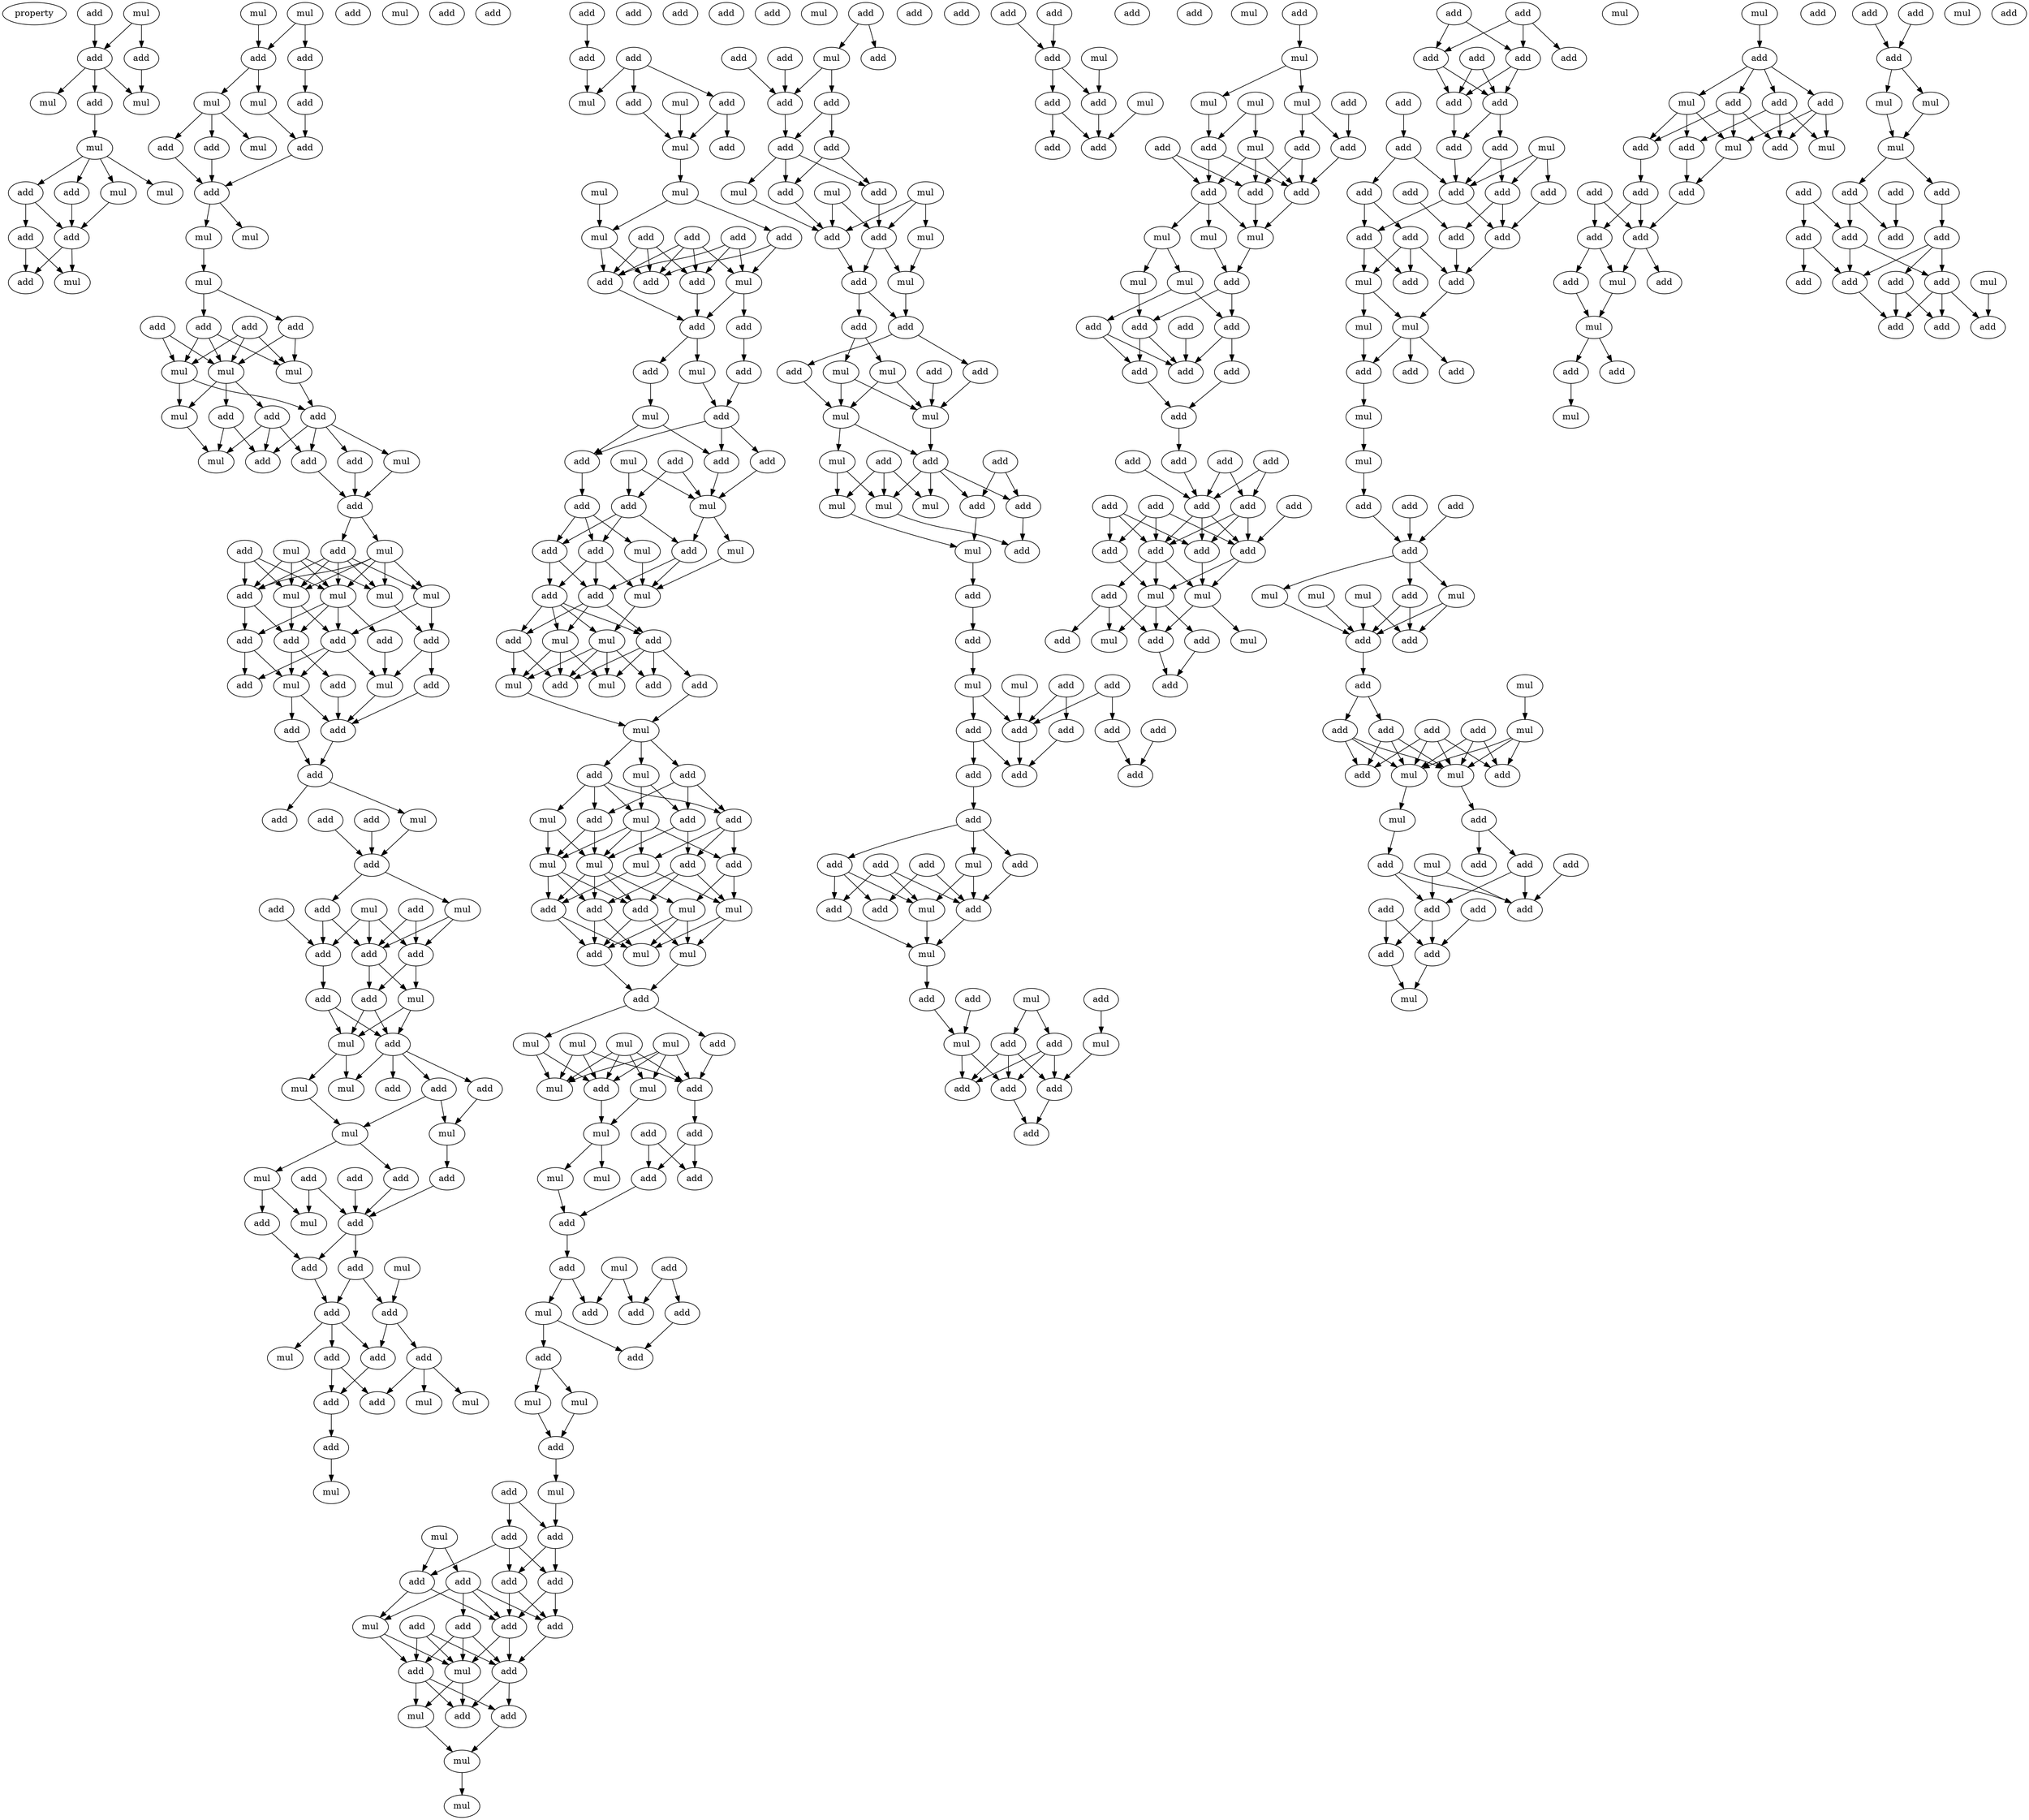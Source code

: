 digraph {
    node [fontcolor=black]
    property [mul=2,lf=1.0]
    0 [ label = add ];
    1 [ label = mul ];
    2 [ label = add ];
    3 [ label = add ];
    4 [ label = add ];
    5 [ label = mul ];
    6 [ label = mul ];
    7 [ label = mul ];
    8 [ label = add ];
    9 [ label = add ];
    10 [ label = mul ];
    11 [ label = mul ];
    12 [ label = add ];
    13 [ label = add ];
    14 [ label = add ];
    15 [ label = mul ];
    16 [ label = mul ];
    17 [ label = mul ];
    18 [ label = add ];
    19 [ label = add ];
    20 [ label = add ];
    21 [ label = mul ];
    22 [ label = mul ];
    23 [ label = add ];
    24 [ label = add ];
    25 [ label = add ];
    26 [ label = mul ];
    27 [ label = add ];
    28 [ label = add ];
    29 [ label = mul ];
    30 [ label = mul ];
    31 [ label = mul ];
    32 [ label = add ];
    33 [ label = mul ];
    34 [ label = add ];
    35 [ label = add ];
    36 [ label = add ];
    37 [ label = add ];
    38 [ label = mul ];
    39 [ label = mul ];
    40 [ label = mul ];
    41 [ label = add ];
    42 [ label = mul ];
    43 [ label = add ];
    44 [ label = add ];
    45 [ label = add ];
    46 [ label = add ];
    47 [ label = mul ];
    48 [ label = mul ];
    49 [ label = add ];
    50 [ label = add ];
    51 [ label = mul ];
    52 [ label = mul ];
    53 [ label = add ];
    54 [ label = add ];
    55 [ label = mul ];
    56 [ label = mul ];
    57 [ label = mul ];
    58 [ label = mul ];
    59 [ label = add ];
    60 [ label = add ];
    61 [ label = add ];
    62 [ label = add ];
    63 [ label = add ];
    64 [ label = add ];
    65 [ label = add ];
    66 [ label = mul ];
    67 [ label = add ];
    68 [ label = mul ];
    69 [ label = add ];
    70 [ label = add ];
    71 [ label = add ];
    72 [ label = add ];
    73 [ label = add ];
    74 [ label = add ];
    75 [ label = mul ];
    76 [ label = add ];
    77 [ label = add ];
    78 [ label = add ];
    79 [ label = mul ];
    80 [ label = add ];
    81 [ label = mul ];
    82 [ label = add ];
    83 [ label = add ];
    84 [ label = add ];
    85 [ label = add ];
    86 [ label = add ];
    87 [ label = add ];
    88 [ label = mul ];
    89 [ label = add ];
    90 [ label = mul ];
    91 [ label = add ];
    92 [ label = mul ];
    93 [ label = add ];
    94 [ label = mul ];
    95 [ label = add ];
    96 [ label = add ];
    97 [ label = mul ];
    98 [ label = mul ];
    99 [ label = mul ];
    100 [ label = add ];
    101 [ label = add ];
    102 [ label = add ];
    103 [ label = add ];
    104 [ label = add ];
    105 [ label = add ];
    106 [ label = mul ];
    107 [ label = mul ];
    108 [ label = add ];
    109 [ label = add ];
    110 [ label = add ];
    111 [ label = add ];
    112 [ label = add ];
    113 [ label = add ];
    114 [ label = mul ];
    115 [ label = add ];
    116 [ label = mul ];
    117 [ label = add ];
    118 [ label = mul ];
    119 [ label = add ];
    120 [ label = add ];
    121 [ label = add ];
    122 [ label = mul ];
    123 [ label = add ];
    124 [ label = add ];
    125 [ label = add ];
    126 [ label = mul ];
    127 [ label = add ];
    128 [ label = mul ];
    129 [ label = add ];
    130 [ label = add ];
    131 [ label = mul ];
    132 [ label = mul ];
    133 [ label = mul ];
    134 [ label = add ];
    135 [ label = add ];
    136 [ label = add ];
    137 [ label = add ];
    138 [ label = mul ];
    139 [ label = add ];
    140 [ label = add ];
    141 [ label = add ];
    142 [ label = mul ];
    143 [ label = add ];
    144 [ label = add ];
    145 [ label = add ];
    146 [ label = add ];
    147 [ label = mul ];
    148 [ label = add ];
    149 [ label = add ];
    150 [ label = mul ];
    151 [ label = add ];
    152 [ label = add ];
    153 [ label = add ];
    154 [ label = add ];
    155 [ label = mul ];
    156 [ label = mul ];
    157 [ label = add ];
    158 [ label = add ];
    159 [ label = add ];
    160 [ label = add ];
    161 [ label = add ];
    162 [ label = mul ];
    163 [ label = mul ];
    164 [ label = mul ];
    165 [ label = add ];
    166 [ label = add ];
    167 [ label = mul ];
    168 [ label = add ];
    169 [ label = add ];
    170 [ label = mul ];
    171 [ label = add ];
    172 [ label = add ];
    173 [ label = mul ];
    174 [ label = mul ];
    175 [ label = add ];
    176 [ label = mul ];
    177 [ label = add ];
    178 [ label = add ];
    179 [ label = add ];
    180 [ label = mul ];
    181 [ label = add ];
    182 [ label = mul ];
    183 [ label = add ];
    184 [ label = add ];
    185 [ label = mul ];
    186 [ label = mul ];
    187 [ label = mul ];
    188 [ label = add ];
    189 [ label = add ];
    190 [ label = mul ];
    191 [ label = add ];
    192 [ label = mul ];
    193 [ label = mul ];
    194 [ label = add ];
    195 [ label = add ];
    196 [ label = mul ];
    197 [ label = mul ];
    198 [ label = add ];
    199 [ label = add ];
    200 [ label = add ];
    201 [ label = add ];
    202 [ label = mul ];
    203 [ label = mul ];
    204 [ label = mul ];
    205 [ label = mul ];
    206 [ label = add ];
    207 [ label = mul ];
    208 [ label = add ];
    209 [ label = mul ];
    210 [ label = mul ];
    211 [ label = add ];
    212 [ label = add ];
    213 [ label = mul ];
    214 [ label = mul ];
    215 [ label = add ];
    216 [ label = add ];
    217 [ label = mul ];
    218 [ label = add ];
    219 [ label = add ];
    220 [ label = add ];
    221 [ label = mul ];
    222 [ label = add ];
    223 [ label = add ];
    224 [ label = mul ];
    225 [ label = add ];
    226 [ label = add ];
    227 [ label = add ];
    228 [ label = mul ];
    229 [ label = mul ];
    230 [ label = add ];
    231 [ label = mul ];
    232 [ label = add ];
    233 [ label = add ];
    234 [ label = mul ];
    235 [ label = add ];
    236 [ label = add ];
    237 [ label = add ];
    238 [ label = add ];
    239 [ label = add ];
    240 [ label = add ];
    241 [ label = add ];
    242 [ label = add ];
    243 [ label = mul ];
    244 [ label = add ];
    245 [ label = add ];
    246 [ label = add ];
    247 [ label = mul ];
    248 [ label = add ];
    249 [ label = add ];
    250 [ label = mul ];
    251 [ label = mul ];
    252 [ label = mul ];
    253 [ label = add ];
    254 [ label = add ];
    255 [ label = mul ];
    256 [ label = add ];
    257 [ label = add ];
    258 [ label = add ];
    259 [ label = add ];
    260 [ label = add ];
    261 [ label = add ];
    262 [ label = add ];
    263 [ label = add ];
    264 [ label = mul ];
    265 [ label = mul ];
    266 [ label = mul ];
    267 [ label = add ];
    268 [ label = add ];
    269 [ label = add ];
    270 [ label = mul ];
    271 [ label = add ];
    272 [ label = mul ];
    273 [ label = add ];
    274 [ label = add ];
    275 [ label = add ];
    276 [ label = mul ];
    277 [ label = add ];
    278 [ label = add ];
    279 [ label = mul ];
    280 [ label = add ];
    281 [ label = mul ];
    282 [ label = mul ];
    283 [ label = add ];
    284 [ label = mul ];
    285 [ label = add ];
    286 [ label = add ];
    287 [ label = mul ];
    288 [ label = mul ];
    289 [ label = mul ];
    290 [ label = add ];
    291 [ label = add ];
    292 [ label = add ];
    293 [ label = mul ];
    294 [ label = add ];
    295 [ label = add ];
    296 [ label = add ];
    297 [ label = add ];
    298 [ label = mul ];
    299 [ label = mul ];
    300 [ label = add ];
    301 [ label = add ];
    302 [ label = add ];
    303 [ label = add ];
    304 [ label = add ];
    305 [ label = add ];
    306 [ label = add ];
    307 [ label = add ];
    308 [ label = add ];
    309 [ label = add ];
    310 [ label = add ];
    311 [ label = mul ];
    312 [ label = add ];
    313 [ label = add ];
    314 [ label = add ];
    315 [ label = add ];
    316 [ label = add ];
    317 [ label = mul ];
    318 [ label = mul ];
    319 [ label = add ];
    320 [ label = mul ];
    321 [ label = add ];
    322 [ label = add ];
    323 [ label = mul ];
    324 [ label = add ];
    325 [ label = add ];
    326 [ label = mul ];
    327 [ label = add ];
    328 [ label = add ];
    329 [ label = add ];
    330 [ label = add ];
    331 [ label = add ];
    332 [ label = add ];
    333 [ label = add ];
    334 [ label = mul ];
    335 [ label = mul ];
    336 [ label = add ];
    337 [ label = add ];
    338 [ label = add ];
    339 [ label = add ];
    340 [ label = add ];
    341 [ label = add ];
    342 [ label = mul ];
    343 [ label = add ];
    344 [ label = mul ];
    345 [ label = mul ];
    346 [ label = add ];
    347 [ label = mul ];
    348 [ label = mul ];
    349 [ label = mul ];
    350 [ label = add ];
    351 [ label = add ];
    352 [ label = add ];
    353 [ label = add ];
    354 [ label = add ];
    355 [ label = add ];
    356 [ label = add ];
    357 [ label = mul ];
    358 [ label = mul ];
    359 [ label = mul ];
    360 [ label = mul ];
    361 [ label = mul ];
    362 [ label = add ];
    363 [ label = add ];
    364 [ label = add ];
    365 [ label = add ];
    366 [ label = add ];
    367 [ label = add ];
    368 [ label = add ];
    369 [ label = add ];
    370 [ label = add ];
    371 [ label = add ];
    372 [ label = add ];
    373 [ label = add ];
    374 [ label = add ];
    375 [ label = add ];
    376 [ label = add ];
    377 [ label = add ];
    378 [ label = add ];
    379 [ label = add ];
    380 [ label = add ];
    381 [ label = add ];
    382 [ label = add ];
    383 [ label = add ];
    384 [ label = mul ];
    385 [ label = mul ];
    386 [ label = add ];
    387 [ label = add ];
    388 [ label = add ];
    389 [ label = mul ];
    390 [ label = mul ];
    391 [ label = add ];
    392 [ label = add ];
    393 [ label = add ];
    394 [ label = add ];
    395 [ label = add ];
    396 [ label = add ];
    397 [ label = add ];
    398 [ label = add ];
    399 [ label = add ];
    400 [ label = add ];
    401 [ label = add ];
    402 [ label = add ];
    403 [ label = add ];
    404 [ label = add ];
    405 [ label = mul ];
    406 [ label = add ];
    407 [ label = add ];
    408 [ label = add ];
    409 [ label = add ];
    410 [ label = add ];
    411 [ label = add ];
    412 [ label = add ];
    413 [ label = add ];
    414 [ label = add ];
    415 [ label = add ];
    416 [ label = mul ];
    417 [ label = add ];
    418 [ label = mul ];
    419 [ label = mul ];
    420 [ label = add ];
    421 [ label = add ];
    422 [ label = mul ];
    423 [ label = add ];
    424 [ label = mul ];
    425 [ label = mul ];
    426 [ label = add ];
    427 [ label = add ];
    428 [ label = add ];
    429 [ label = add ];
    430 [ label = mul ];
    431 [ label = add ];
    432 [ label = mul ];
    433 [ label = mul ];
    434 [ label = mul ];
    435 [ label = add ];
    436 [ label = add ];
    437 [ label = add ];
    438 [ label = mul ];
    439 [ label = add ];
    440 [ label = add ];
    441 [ label = add ];
    442 [ label = add ];
    443 [ label = mul ];
    444 [ label = mul ];
    445 [ label = add ];
    446 [ label = add ];
    447 [ label = mul ];
    448 [ label = mul ];
    449 [ label = add ];
    450 [ label = mul ];
    451 [ label = add ];
    452 [ label = add ];
    453 [ label = add ];
    454 [ label = add ];
    455 [ label = add ];
    456 [ label = add ];
    457 [ label = add ];
    458 [ label = add ];
    459 [ label = add ];
    460 [ label = add ];
    461 [ label = mul ];
    462 [ label = mul ];
    463 [ label = add ];
    464 [ label = add ];
    465 [ label = add ];
    466 [ label = add ];
    467 [ label = mul ];
    468 [ label = add ];
    469 [ label = mul ];
    470 [ label = add ];
    471 [ label = mul ];
    472 [ label = add ];
    473 [ label = add ];
    474 [ label = add ];
    475 [ label = add ];
    476 [ label = add ];
    477 [ label = add ];
    478 [ label = add ];
    479 [ label = mul ];
    480 [ label = add ];
    481 [ label = add ];
    482 [ label = mul ];
    483 [ label = add ];
    484 [ label = add ];
    485 [ label = mul ];
    486 [ label = add ];
    487 [ label = add ];
    488 [ label = mul ];
    489 [ label = add ];
    490 [ label = mul ];
    491 [ label = add ];
    492 [ label = mul ];
    493 [ label = mul ];
    494 [ label = add ];
    495 [ label = add ];
    496 [ label = add ];
    497 [ label = add ];
    498 [ label = add ];
    499 [ label = add ];
    500 [ label = add ];
    501 [ label = add ];
    502 [ label = add ];
    503 [ label = add ];
    504 [ label = mul ];
    505 [ label = add ];
    506 [ label = add ];
    507 [ label = add ];
    508 [ label = add ];
    509 [ label = add ];
    0 -> 3 [ name = 0 ];
    1 -> 2 [ name = 1 ];
    1 -> 3 [ name = 2 ];
    2 -> 5 [ name = 3 ];
    3 -> 4 [ name = 4 ];
    3 -> 5 [ name = 5 ];
    3 -> 6 [ name = 6 ];
    4 -> 7 [ name = 7 ];
    7 -> 8 [ name = 8 ];
    7 -> 9 [ name = 9 ];
    7 -> 10 [ name = 10 ];
    7 -> 11 [ name = 11 ];
    8 -> 13 [ name = 12 ];
    9 -> 12 [ name = 13 ];
    9 -> 13 [ name = 14 ];
    11 -> 13 [ name = 15 ];
    12 -> 14 [ name = 16 ];
    12 -> 15 [ name = 17 ];
    13 -> 14 [ name = 18 ];
    13 -> 15 [ name = 19 ];
    16 -> 18 [ name = 20 ];
    16 -> 19 [ name = 21 ];
    17 -> 18 [ name = 22 ];
    18 -> 21 [ name = 23 ];
    18 -> 22 [ name = 24 ];
    19 -> 20 [ name = 25 ];
    20 -> 24 [ name = 26 ];
    21 -> 23 [ name = 27 ];
    21 -> 25 [ name = 28 ];
    21 -> 26 [ name = 29 ];
    22 -> 24 [ name = 30 ];
    23 -> 27 [ name = 31 ];
    24 -> 27 [ name = 32 ];
    25 -> 27 [ name = 33 ];
    27 -> 29 [ name = 34 ];
    27 -> 30 [ name = 35 ];
    29 -> 33 [ name = 36 ];
    33 -> 34 [ name = 37 ];
    33 -> 35 [ name = 38 ];
    34 -> 39 [ name = 39 ];
    34 -> 40 [ name = 40 ];
    35 -> 38 [ name = 41 ];
    35 -> 39 [ name = 42 ];
    35 -> 40 [ name = 43 ];
    36 -> 38 [ name = 44 ];
    36 -> 39 [ name = 45 ];
    36 -> 40 [ name = 46 ];
    37 -> 38 [ name = 47 ];
    37 -> 39 [ name = 48 ];
    38 -> 42 [ name = 49 ];
    38 -> 44 [ name = 50 ];
    39 -> 41 [ name = 51 ];
    39 -> 42 [ name = 52 ];
    39 -> 43 [ name = 53 ];
    40 -> 44 [ name = 54 ];
    41 -> 45 [ name = 55 ];
    41 -> 48 [ name = 56 ];
    41 -> 49 [ name = 57 ];
    42 -> 48 [ name = 58 ];
    43 -> 45 [ name = 59 ];
    43 -> 48 [ name = 60 ];
    44 -> 45 [ name = 61 ];
    44 -> 46 [ name = 62 ];
    44 -> 47 [ name = 63 ];
    44 -> 49 [ name = 64 ];
    46 -> 50 [ name = 65 ];
    47 -> 50 [ name = 66 ];
    49 -> 50 [ name = 67 ];
    50 -> 52 [ name = 68 ];
    50 -> 53 [ name = 69 ];
    51 -> 56 [ name = 70 ];
    51 -> 57 [ name = 71 ];
    51 -> 58 [ name = 72 ];
    51 -> 59 [ name = 73 ];
    52 -> 55 [ name = 74 ];
    52 -> 56 [ name = 75 ];
    52 -> 57 [ name = 76 ];
    52 -> 58 [ name = 77 ];
    52 -> 59 [ name = 78 ];
    53 -> 55 [ name = 79 ];
    53 -> 56 [ name = 80 ];
    53 -> 57 [ name = 81 ];
    53 -> 58 [ name = 82 ];
    53 -> 59 [ name = 83 ];
    54 -> 56 [ name = 84 ];
    54 -> 57 [ name = 85 ];
    54 -> 59 [ name = 86 ];
    55 -> 60 [ name = 87 ];
    55 -> 64 [ name = 88 ];
    56 -> 60 [ name = 89 ];
    56 -> 61 [ name = 90 ];
    56 -> 62 [ name = 91 ];
    56 -> 63 [ name = 92 ];
    57 -> 60 [ name = 93 ];
    57 -> 63 [ name = 94 ];
    58 -> 64 [ name = 95 ];
    59 -> 61 [ name = 96 ];
    59 -> 63 [ name = 97 ];
    60 -> 66 [ name = 98 ];
    60 -> 68 [ name = 99 ];
    60 -> 69 [ name = 100 ];
    61 -> 68 [ name = 101 ];
    61 -> 69 [ name = 102 ];
    62 -> 66 [ name = 103 ];
    63 -> 65 [ name = 104 ];
    63 -> 68 [ name = 105 ];
    64 -> 66 [ name = 106 ];
    64 -> 67 [ name = 107 ];
    65 -> 71 [ name = 108 ];
    66 -> 71 [ name = 109 ];
    67 -> 71 [ name = 110 ];
    68 -> 70 [ name = 111 ];
    68 -> 71 [ name = 112 ];
    70 -> 72 [ name = 113 ];
    71 -> 72 [ name = 114 ];
    72 -> 74 [ name = 115 ];
    72 -> 75 [ name = 116 ];
    75 -> 78 [ name = 117 ];
    76 -> 78 [ name = 118 ];
    77 -> 78 [ name = 119 ];
    78 -> 79 [ name = 120 ];
    78 -> 82 [ name = 121 ];
    79 -> 84 [ name = 122 ];
    79 -> 86 [ name = 123 ];
    80 -> 84 [ name = 124 ];
    80 -> 86 [ name = 125 ];
    81 -> 84 [ name = 126 ];
    81 -> 85 [ name = 127 ];
    81 -> 86 [ name = 128 ];
    82 -> 85 [ name = 129 ];
    82 -> 86 [ name = 130 ];
    83 -> 85 [ name = 131 ];
    84 -> 88 [ name = 132 ];
    84 -> 89 [ name = 133 ];
    85 -> 87 [ name = 134 ];
    86 -> 88 [ name = 135 ];
    86 -> 89 [ name = 136 ];
    87 -> 90 [ name = 137 ];
    87 -> 91 [ name = 138 ];
    88 -> 90 [ name = 139 ];
    88 -> 91 [ name = 140 ];
    89 -> 90 [ name = 141 ];
    89 -> 91 [ name = 142 ];
    90 -> 92 [ name = 143 ];
    90 -> 94 [ name = 144 ];
    91 -> 93 [ name = 145 ];
    91 -> 94 [ name = 146 ];
    91 -> 95 [ name = 147 ];
    91 -> 96 [ name = 148 ];
    92 -> 97 [ name = 149 ];
    95 -> 98 [ name = 150 ];
    96 -> 97 [ name = 151 ];
    96 -> 98 [ name = 152 ];
    97 -> 99 [ name = 153 ];
    97 -> 103 [ name = 154 ];
    98 -> 100 [ name = 155 ];
    99 -> 105 [ name = 156 ];
    99 -> 106 [ name = 157 ];
    100 -> 104 [ name = 158 ];
    101 -> 104 [ name = 159 ];
    101 -> 106 [ name = 160 ];
    102 -> 104 [ name = 161 ];
    103 -> 104 [ name = 162 ];
    104 -> 108 [ name = 163 ];
    104 -> 109 [ name = 164 ];
    105 -> 108 [ name = 165 ];
    107 -> 110 [ name = 166 ];
    108 -> 111 [ name = 167 ];
    109 -> 110 [ name = 168 ];
    109 -> 111 [ name = 169 ];
    110 -> 113 [ name = 170 ];
    110 -> 115 [ name = 171 ];
    111 -> 112 [ name = 172 ];
    111 -> 113 [ name = 173 ];
    111 -> 114 [ name = 174 ];
    112 -> 117 [ name = 175 ];
    112 -> 119 [ name = 176 ];
    113 -> 117 [ name = 177 ];
    115 -> 116 [ name = 178 ];
    115 -> 118 [ name = 179 ];
    115 -> 119 [ name = 180 ];
    117 -> 120 [ name = 181 ];
    120 -> 122 [ name = 182 ];
    121 -> 124 [ name = 183 ];
    124 -> 126 [ name = 184 ];
    125 -> 126 [ name = 185 ];
    125 -> 127 [ name = 186 ];
    125 -> 129 [ name = 187 ];
    127 -> 131 [ name = 188 ];
    128 -> 131 [ name = 189 ];
    129 -> 130 [ name = 190 ];
    129 -> 131 [ name = 191 ];
    131 -> 132 [ name = 192 ];
    132 -> 135 [ name = 193 ];
    132 -> 138 [ name = 194 ];
    133 -> 138 [ name = 195 ];
    134 -> 139 [ name = 196 ];
    134 -> 141 [ name = 197 ];
    134 -> 142 [ name = 198 ];
    135 -> 140 [ name = 199 ];
    135 -> 142 [ name = 200 ];
    136 -> 139 [ name = 201 ];
    136 -> 140 [ name = 202 ];
    136 -> 141 [ name = 203 ];
    137 -> 139 [ name = 204 ];
    137 -> 140 [ name = 205 ];
    137 -> 141 [ name = 206 ];
    137 -> 142 [ name = 207 ];
    138 -> 139 [ name = 208 ];
    138 -> 140 [ name = 209 ];
    139 -> 143 [ name = 210 ];
    141 -> 143 [ name = 211 ];
    142 -> 143 [ name = 212 ];
    142 -> 144 [ name = 213 ];
    143 -> 145 [ name = 214 ];
    143 -> 147 [ name = 215 ];
    144 -> 146 [ name = 216 ];
    145 -> 150 [ name = 217 ];
    146 -> 149 [ name = 218 ];
    147 -> 149 [ name = 219 ];
    149 -> 151 [ name = 220 ];
    149 -> 153 [ name = 221 ];
    149 -> 154 [ name = 222 ];
    150 -> 153 [ name = 223 ];
    150 -> 154 [ name = 224 ];
    151 -> 156 [ name = 225 ];
    152 -> 156 [ name = 226 ];
    152 -> 158 [ name = 227 ];
    153 -> 157 [ name = 228 ];
    154 -> 156 [ name = 229 ];
    155 -> 156 [ name = 230 ];
    155 -> 158 [ name = 231 ];
    156 -> 160 [ name = 232 ];
    156 -> 163 [ name = 233 ];
    157 -> 159 [ name = 234 ];
    157 -> 161 [ name = 235 ];
    157 -> 162 [ name = 236 ];
    158 -> 159 [ name = 237 ];
    158 -> 160 [ name = 238 ];
    158 -> 161 [ name = 239 ];
    159 -> 164 [ name = 240 ];
    159 -> 165 [ name = 241 ];
    159 -> 166 [ name = 242 ];
    160 -> 164 [ name = 243 ];
    160 -> 165 [ name = 244 ];
    161 -> 165 [ name = 245 ];
    161 -> 166 [ name = 246 ];
    162 -> 164 [ name = 247 ];
    163 -> 164 [ name = 248 ];
    164 -> 167 [ name = 249 ];
    165 -> 168 [ name = 250 ];
    165 -> 169 [ name = 251 ];
    165 -> 170 [ name = 252 ];
    166 -> 167 [ name = 253 ];
    166 -> 168 [ name = 254 ];
    166 -> 169 [ name = 255 ];
    166 -> 170 [ name = 256 ];
    167 -> 171 [ name = 257 ];
    167 -> 173 [ name = 258 ];
    167 -> 174 [ name = 259 ];
    167 -> 175 [ name = 260 ];
    168 -> 171 [ name = 261 ];
    168 -> 172 [ name = 262 ];
    168 -> 174 [ name = 263 ];
    168 -> 175 [ name = 264 ];
    169 -> 173 [ name = 265 ];
    169 -> 175 [ name = 266 ];
    170 -> 173 [ name = 267 ];
    170 -> 174 [ name = 268 ];
    170 -> 175 [ name = 269 ];
    172 -> 176 [ name = 270 ];
    173 -> 176 [ name = 271 ];
    176 -> 177 [ name = 272 ];
    176 -> 179 [ name = 273 ];
    176 -> 180 [ name = 274 ];
    177 -> 181 [ name = 275 ];
    177 -> 183 [ name = 276 ];
    177 -> 184 [ name = 277 ];
    179 -> 181 [ name = 278 ];
    179 -> 182 [ name = 279 ];
    179 -> 183 [ name = 280 ];
    179 -> 185 [ name = 281 ];
    180 -> 182 [ name = 282 ];
    180 -> 184 [ name = 283 ];
    181 -> 186 [ name = 284 ];
    181 -> 188 [ name = 285 ];
    181 -> 189 [ name = 286 ];
    182 -> 186 [ name = 287 ];
    182 -> 187 [ name = 288 ];
    182 -> 188 [ name = 289 ];
    182 -> 190 [ name = 290 ];
    183 -> 187 [ name = 291 ];
    183 -> 190 [ name = 292 ];
    184 -> 189 [ name = 293 ];
    184 -> 190 [ name = 294 ];
    185 -> 187 [ name = 295 ];
    185 -> 190 [ name = 296 ];
    186 -> 191 [ name = 297 ];
    186 -> 193 [ name = 298 ];
    187 -> 191 [ name = 299 ];
    187 -> 194 [ name = 300 ];
    187 -> 195 [ name = 301 ];
    188 -> 192 [ name = 302 ];
    188 -> 193 [ name = 303 ];
    189 -> 193 [ name = 304 ];
    189 -> 194 [ name = 305 ];
    189 -> 195 [ name = 306 ];
    190 -> 191 [ name = 307 ];
    190 -> 192 [ name = 308 ];
    190 -> 194 [ name = 309 ];
    190 -> 195 [ name = 310 ];
    191 -> 196 [ name = 311 ];
    191 -> 198 [ name = 312 ];
    192 -> 196 [ name = 313 ];
    192 -> 197 [ name = 314 ];
    192 -> 198 [ name = 315 ];
    193 -> 196 [ name = 316 ];
    193 -> 197 [ name = 317 ];
    194 -> 197 [ name = 318 ];
    194 -> 198 [ name = 319 ];
    195 -> 196 [ name = 320 ];
    195 -> 198 [ name = 321 ];
    197 -> 200 [ name = 322 ];
    198 -> 200 [ name = 323 ];
    200 -> 201 [ name = 324 ];
    200 -> 203 [ name = 325 ];
    201 -> 208 [ name = 326 ];
    202 -> 206 [ name = 327 ];
    202 -> 207 [ name = 328 ];
    202 -> 208 [ name = 329 ];
    202 -> 209 [ name = 330 ];
    203 -> 206 [ name = 331 ];
    203 -> 209 [ name = 332 ];
    204 -> 206 [ name = 333 ];
    204 -> 207 [ name = 334 ];
    204 -> 208 [ name = 335 ];
    204 -> 209 [ name = 336 ];
    205 -> 206 [ name = 337 ];
    205 -> 208 [ name = 338 ];
    205 -> 209 [ name = 339 ];
    206 -> 210 [ name = 340 ];
    207 -> 210 [ name = 341 ];
    208 -> 211 [ name = 342 ];
    210 -> 214 [ name = 343 ];
    210 -> 217 [ name = 344 ];
    211 -> 215 [ name = 345 ];
    211 -> 216 [ name = 346 ];
    212 -> 215 [ name = 347 ];
    212 -> 216 [ name = 348 ];
    215 -> 218 [ name = 349 ];
    217 -> 218 [ name = 350 ];
    218 -> 219 [ name = 351 ];
    219 -> 223 [ name = 352 ];
    219 -> 224 [ name = 353 ];
    220 -> 222 [ name = 354 ];
    220 -> 225 [ name = 355 ];
    221 -> 222 [ name = 356 ];
    221 -> 223 [ name = 357 ];
    224 -> 226 [ name = 358 ];
    224 -> 227 [ name = 359 ];
    225 -> 227 [ name = 360 ];
    226 -> 228 [ name = 361 ];
    226 -> 229 [ name = 362 ];
    228 -> 230 [ name = 363 ];
    229 -> 230 [ name = 364 ];
    230 -> 231 [ name = 365 ];
    231 -> 235 [ name = 366 ];
    232 -> 233 [ name = 367 ];
    232 -> 235 [ name = 368 ];
    233 -> 237 [ name = 369 ];
    233 -> 238 [ name = 370 ];
    233 -> 239 [ name = 371 ];
    234 -> 236 [ name = 372 ];
    234 -> 238 [ name = 373 ];
    235 -> 237 [ name = 374 ];
    235 -> 239 [ name = 375 ];
    236 -> 241 [ name = 376 ];
    236 -> 242 [ name = 377 ];
    236 -> 243 [ name = 378 ];
    236 -> 244 [ name = 379 ];
    237 -> 241 [ name = 380 ];
    237 -> 242 [ name = 381 ];
    238 -> 242 [ name = 382 ];
    238 -> 243 [ name = 383 ];
    239 -> 241 [ name = 384 ];
    239 -> 242 [ name = 385 ];
    240 -> 245 [ name = 386 ];
    240 -> 246 [ name = 387 ];
    240 -> 247 [ name = 388 ];
    241 -> 245 [ name = 389 ];
    242 -> 245 [ name = 390 ];
    242 -> 247 [ name = 391 ];
    243 -> 246 [ name = 392 ];
    243 -> 247 [ name = 393 ];
    244 -> 245 [ name = 394 ];
    244 -> 246 [ name = 395 ];
    244 -> 247 [ name = 396 ];
    245 -> 248 [ name = 397 ];
    245 -> 249 [ name = 398 ];
    246 -> 248 [ name = 399 ];
    246 -> 249 [ name = 400 ];
    246 -> 250 [ name = 401 ];
    247 -> 248 [ name = 402 ];
    247 -> 250 [ name = 403 ];
    249 -> 251 [ name = 404 ];
    250 -> 251 [ name = 405 ];
    251 -> 252 [ name = 406 ];
    253 -> 255 [ name = 407 ];
    253 -> 256 [ name = 408 ];
    254 -> 259 [ name = 409 ];
    255 -> 259 [ name = 410 ];
    255 -> 260 [ name = 411 ];
    257 -> 259 [ name = 412 ];
    259 -> 261 [ name = 413 ];
    260 -> 261 [ name = 414 ];
    260 -> 262 [ name = 415 ];
    261 -> 265 [ name = 416 ];
    261 -> 267 [ name = 417 ];
    261 -> 268 [ name = 418 ];
    262 -> 267 [ name = 419 ];
    262 -> 268 [ name = 420 ];
    264 -> 269 [ name = 421 ];
    264 -> 270 [ name = 422 ];
    264 -> 271 [ name = 423 ];
    265 -> 269 [ name = 424 ];
    266 -> 269 [ name = 425 ];
    266 -> 271 [ name = 426 ];
    267 -> 269 [ name = 427 ];
    268 -> 271 [ name = 428 ];
    269 -> 273 [ name = 429 ];
    270 -> 272 [ name = 430 ];
    271 -> 272 [ name = 431 ];
    271 -> 273 [ name = 432 ];
    272 -> 275 [ name = 433 ];
    273 -> 274 [ name = 434 ];
    273 -> 275 [ name = 435 ];
    274 -> 276 [ name = 436 ];
    274 -> 279 [ name = 437 ];
    275 -> 277 [ name = 438 ];
    275 -> 278 [ name = 439 ];
    276 -> 281 [ name = 440 ];
    276 -> 282 [ name = 441 ];
    277 -> 282 [ name = 442 ];
    278 -> 281 [ name = 443 ];
    279 -> 281 [ name = 444 ];
    279 -> 282 [ name = 445 ];
    280 -> 281 [ name = 446 ];
    281 -> 285 [ name = 447 ];
    282 -> 284 [ name = 448 ];
    282 -> 285 [ name = 449 ];
    283 -> 290 [ name = 450 ];
    283 -> 291 [ name = 451 ];
    284 -> 287 [ name = 452 ];
    284 -> 288 [ name = 453 ];
    285 -> 288 [ name = 454 ];
    285 -> 289 [ name = 455 ];
    285 -> 290 [ name = 456 ];
    285 -> 291 [ name = 457 ];
    286 -> 287 [ name = 458 ];
    286 -> 288 [ name = 459 ];
    286 -> 289 [ name = 460 ];
    287 -> 293 [ name = 461 ];
    288 -> 292 [ name = 462 ];
    290 -> 293 [ name = 463 ];
    291 -> 292 [ name = 464 ];
    293 -> 294 [ name = 465 ];
    294 -> 295 [ name = 466 ];
    295 -> 299 [ name = 467 ];
    296 -> 303 [ name = 468 ];
    296 -> 304 [ name = 469 ];
    297 -> 302 [ name = 470 ];
    297 -> 303 [ name = 471 ];
    298 -> 303 [ name = 472 ];
    299 -> 301 [ name = 473 ];
    299 -> 303 [ name = 474 ];
    300 -> 306 [ name = 475 ];
    301 -> 305 [ name = 476 ];
    301 -> 307 [ name = 477 ];
    302 -> 306 [ name = 478 ];
    303 -> 307 [ name = 479 ];
    304 -> 307 [ name = 480 ];
    305 -> 308 [ name = 481 ];
    308 -> 311 [ name = 482 ];
    308 -> 312 [ name = 483 ];
    308 -> 313 [ name = 484 ];
    309 -> 315 [ name = 485 ];
    309 -> 316 [ name = 486 ];
    310 -> 314 [ name = 487 ];
    310 -> 315 [ name = 488 ];
    310 -> 317 [ name = 489 ];
    311 -> 315 [ name = 490 ];
    311 -> 317 [ name = 491 ];
    312 -> 314 [ name = 492 ];
    312 -> 316 [ name = 493 ];
    312 -> 317 [ name = 494 ];
    313 -> 315 [ name = 495 ];
    314 -> 318 [ name = 496 ];
    315 -> 318 [ name = 497 ];
    317 -> 318 [ name = 498 ];
    318 -> 321 [ name = 499 ];
    319 -> 323 [ name = 500 ];
    320 -> 324 [ name = 501 ];
    320 -> 325 [ name = 502 ];
    321 -> 326 [ name = 503 ];
    322 -> 326 [ name = 504 ];
    323 -> 329 [ name = 505 ];
    324 -> 327 [ name = 506 ];
    324 -> 328 [ name = 507 ];
    324 -> 329 [ name = 508 ];
    325 -> 327 [ name = 509 ];
    325 -> 328 [ name = 510 ];
    325 -> 329 [ name = 511 ];
    326 -> 327 [ name = 512 ];
    326 -> 328 [ name = 513 ];
    327 -> 330 [ name = 514 ];
    329 -> 330 [ name = 515 ];
    331 -> 333 [ name = 516 ];
    332 -> 333 [ name = 517 ];
    333 -> 336 [ name = 518 ];
    333 -> 338 [ name = 519 ];
    334 -> 338 [ name = 520 ];
    335 -> 340 [ name = 521 ];
    336 -> 340 [ name = 522 ];
    336 -> 341 [ name = 523 ];
    338 -> 340 [ name = 524 ];
    343 -> 344 [ name = 525 ];
    344 -> 347 [ name = 526 ];
    344 -> 348 [ name = 527 ];
    345 -> 349 [ name = 528 ];
    345 -> 351 [ name = 529 ];
    346 -> 350 [ name = 530 ];
    347 -> 350 [ name = 531 ];
    347 -> 352 [ name = 532 ];
    348 -> 351 [ name = 533 ];
    349 -> 354 [ name = 534 ];
    349 -> 355 [ name = 535 ];
    349 -> 356 [ name = 536 ];
    350 -> 356 [ name = 537 ];
    351 -> 354 [ name = 538 ];
    351 -> 356 [ name = 539 ];
    352 -> 355 [ name = 540 ];
    352 -> 356 [ name = 541 ];
    353 -> 354 [ name = 542 ];
    353 -> 355 [ name = 543 ];
    354 -> 357 [ name = 544 ];
    354 -> 358 [ name = 545 ];
    354 -> 359 [ name = 546 ];
    355 -> 359 [ name = 547 ];
    356 -> 359 [ name = 548 ];
    357 -> 362 [ name = 549 ];
    358 -> 360 [ name = 550 ];
    358 -> 361 [ name = 551 ];
    359 -> 362 [ name = 552 ];
    360 -> 363 [ name = 553 ];
    361 -> 365 [ name = 554 ];
    361 -> 366 [ name = 555 ];
    362 -> 363 [ name = 556 ];
    362 -> 365 [ name = 557 ];
    363 -> 367 [ name = 558 ];
    363 -> 369 [ name = 559 ];
    364 -> 367 [ name = 560 ];
    365 -> 367 [ name = 561 ];
    365 -> 368 [ name = 562 ];
    366 -> 367 [ name = 563 ];
    366 -> 369 [ name = 564 ];
    368 -> 370 [ name = 565 ];
    369 -> 370 [ name = 566 ];
    370 -> 374 [ name = 567 ];
    371 -> 375 [ name = 568 ];
    371 -> 376 [ name = 569 ];
    372 -> 376 [ name = 570 ];
    373 -> 375 [ name = 571 ];
    373 -> 376 [ name = 572 ];
    374 -> 376 [ name = 573 ];
    375 -> 380 [ name = 574 ];
    375 -> 382 [ name = 575 ];
    375 -> 383 [ name = 576 ];
    376 -> 380 [ name = 577 ];
    376 -> 382 [ name = 578 ];
    376 -> 383 [ name = 579 ];
    377 -> 381 [ name = 580 ];
    377 -> 382 [ name = 581 ];
    377 -> 383 [ name = 582 ];
    378 -> 383 [ name = 583 ];
    379 -> 380 [ name = 584 ];
    379 -> 381 [ name = 585 ];
    379 -> 382 [ name = 586 ];
    380 -> 385 [ name = 587 ];
    381 -> 384 [ name = 588 ];
    382 -> 384 [ name = 589 ];
    382 -> 385 [ name = 590 ];
    382 -> 386 [ name = 591 ];
    383 -> 384 [ name = 592 ];
    383 -> 385 [ name = 593 ];
    384 -> 387 [ name = 594 ];
    384 -> 388 [ name = 595 ];
    384 -> 390 [ name = 596 ];
    385 -> 387 [ name = 597 ];
    385 -> 389 [ name = 598 ];
    386 -> 387 [ name = 599 ];
    386 -> 390 [ name = 600 ];
    386 -> 391 [ name = 601 ];
    387 -> 392 [ name = 602 ];
    388 -> 392 [ name = 603 ];
    393 -> 395 [ name = 604 ];
    393 -> 397 [ name = 605 ];
    393 -> 398 [ name = 606 ];
    394 -> 395 [ name = 607 ];
    394 -> 398 [ name = 608 ];
    395 -> 399 [ name = 609 ];
    395 -> 400 [ name = 610 ];
    396 -> 399 [ name = 611 ];
    396 -> 400 [ name = 612 ];
    398 -> 399 [ name = 613 ];
    398 -> 400 [ name = 614 ];
    399 -> 403 [ name = 615 ];
    399 -> 404 [ name = 616 ];
    400 -> 403 [ name = 617 ];
    401 -> 402 [ name = 618 ];
    402 -> 408 [ name = 619 ];
    402 -> 410 [ name = 620 ];
    403 -> 410 [ name = 621 ];
    404 -> 409 [ name = 622 ];
    404 -> 410 [ name = 623 ];
    405 -> 406 [ name = 624 ];
    405 -> 409 [ name = 625 ];
    405 -> 410 [ name = 626 ];
    406 -> 413 [ name = 627 ];
    407 -> 412 [ name = 628 ];
    408 -> 411 [ name = 629 ];
    408 -> 414 [ name = 630 ];
    409 -> 412 [ name = 631 ];
    409 -> 413 [ name = 632 ];
    410 -> 413 [ name = 633 ];
    410 -> 414 [ name = 634 ];
    411 -> 415 [ name = 635 ];
    411 -> 416 [ name = 636 ];
    411 -> 417 [ name = 637 ];
    412 -> 415 [ name = 638 ];
    413 -> 415 [ name = 639 ];
    414 -> 416 [ name = 640 ];
    414 -> 417 [ name = 641 ];
    415 -> 419 [ name = 642 ];
    416 -> 418 [ name = 643 ];
    416 -> 419 [ name = 644 ];
    418 -> 420 [ name = 645 ];
    419 -> 420 [ name = 646 ];
    419 -> 421 [ name = 647 ];
    419 -> 423 [ name = 648 ];
    420 -> 424 [ name = 649 ];
    424 -> 425 [ name = 650 ];
    425 -> 426 [ name = 651 ];
    426 -> 429 [ name = 652 ];
    427 -> 429 [ name = 653 ];
    428 -> 429 [ name = 654 ];
    429 -> 430 [ name = 655 ];
    429 -> 431 [ name = 656 ];
    429 -> 432 [ name = 657 ];
    430 -> 436 [ name = 658 ];
    431 -> 435 [ name = 659 ];
    431 -> 436 [ name = 660 ];
    432 -> 435 [ name = 661 ];
    432 -> 436 [ name = 662 ];
    433 -> 435 [ name = 663 ];
    433 -> 436 [ name = 664 ];
    434 -> 436 [ name = 665 ];
    436 -> 437 [ name = 666 ];
    437 -> 439 [ name = 667 ];
    437 -> 440 [ name = 668 ];
    438 -> 443 [ name = 669 ];
    439 -> 444 [ name = 670 ];
    439 -> 445 [ name = 671 ];
    439 -> 447 [ name = 672 ];
    440 -> 444 [ name = 673 ];
    440 -> 445 [ name = 674 ];
    440 -> 447 [ name = 675 ];
    441 -> 444 [ name = 676 ];
    441 -> 445 [ name = 677 ];
    441 -> 446 [ name = 678 ];
    441 -> 447 [ name = 679 ];
    442 -> 444 [ name = 680 ];
    442 -> 446 [ name = 681 ];
    442 -> 447 [ name = 682 ];
    443 -> 444 [ name = 683 ];
    443 -> 446 [ name = 684 ];
    443 -> 447 [ name = 685 ];
    444 -> 449 [ name = 686 ];
    447 -> 448 [ name = 687 ];
    448 -> 452 [ name = 688 ];
    449 -> 453 [ name = 689 ];
    449 -> 454 [ name = 690 ];
    450 -> 455 [ name = 691 ];
    450 -> 458 [ name = 692 ];
    451 -> 458 [ name = 693 ];
    452 -> 455 [ name = 694 ];
    452 -> 458 [ name = 695 ];
    453 -> 455 [ name = 696 ];
    453 -> 458 [ name = 697 ];
    455 -> 459 [ name = 698 ];
    455 -> 460 [ name = 699 ];
    456 -> 459 [ name = 700 ];
    456 -> 460 [ name = 701 ];
    457 -> 460 [ name = 702 ];
    459 -> 461 [ name = 703 ];
    460 -> 461 [ name = 704 ];
    462 -> 463 [ name = 705 ];
    463 -> 464 [ name = 706 ];
    463 -> 465 [ name = 707 ];
    463 -> 466 [ name = 708 ];
    463 -> 467 [ name = 709 ];
    464 -> 469 [ name = 710 ];
    464 -> 470 [ name = 711 ];
    464 -> 471 [ name = 712 ];
    465 -> 468 [ name = 713 ];
    465 -> 470 [ name = 714 ];
    465 -> 471 [ name = 715 ];
    466 -> 469 [ name = 716 ];
    466 -> 470 [ name = 717 ];
    466 -> 472 [ name = 718 ];
    467 -> 468 [ name = 719 ];
    467 -> 469 [ name = 720 ];
    467 -> 472 [ name = 721 ];
    468 -> 473 [ name = 722 ];
    469 -> 473 [ name = 723 ];
    472 -> 475 [ name = 724 ];
    473 -> 476 [ name = 725 ];
    474 -> 476 [ name = 726 ];
    474 -> 477 [ name = 727 ];
    475 -> 476 [ name = 728 ];
    475 -> 477 [ name = 729 ];
    476 -> 479 [ name = 730 ];
    476 -> 481 [ name = 731 ];
    477 -> 479 [ name = 732 ];
    477 -> 480 [ name = 733 ];
    479 -> 482 [ name = 734 ];
    480 -> 482 [ name = 735 ];
    482 -> 483 [ name = 736 ];
    482 -> 487 [ name = 737 ];
    483 -> 488 [ name = 738 ];
    484 -> 489 [ name = 739 ];
    486 -> 489 [ name = 740 ];
    489 -> 490 [ name = 741 ];
    489 -> 492 [ name = 742 ];
    490 -> 493 [ name = 743 ];
    492 -> 493 [ name = 744 ];
    493 -> 494 [ name = 745 ];
    493 -> 497 [ name = 746 ];
    494 -> 498 [ name = 747 ];
    494 -> 500 [ name = 748 ];
    495 -> 500 [ name = 749 ];
    496 -> 498 [ name = 750 ];
    496 -> 501 [ name = 751 ];
    497 -> 499 [ name = 752 ];
    498 -> 503 [ name = 753 ];
    498 -> 505 [ name = 754 ];
    499 -> 503 [ name = 755 ];
    499 -> 505 [ name = 756 ];
    499 -> 506 [ name = 757 ];
    501 -> 502 [ name = 758 ];
    501 -> 503 [ name = 759 ];
    503 -> 507 [ name = 760 ];
    504 -> 508 [ name = 761 ];
    505 -> 507 [ name = 762 ];
    505 -> 508 [ name = 763 ];
    505 -> 509 [ name = 764 ];
    506 -> 507 [ name = 765 ];
    506 -> 509 [ name = 766 ];
}
